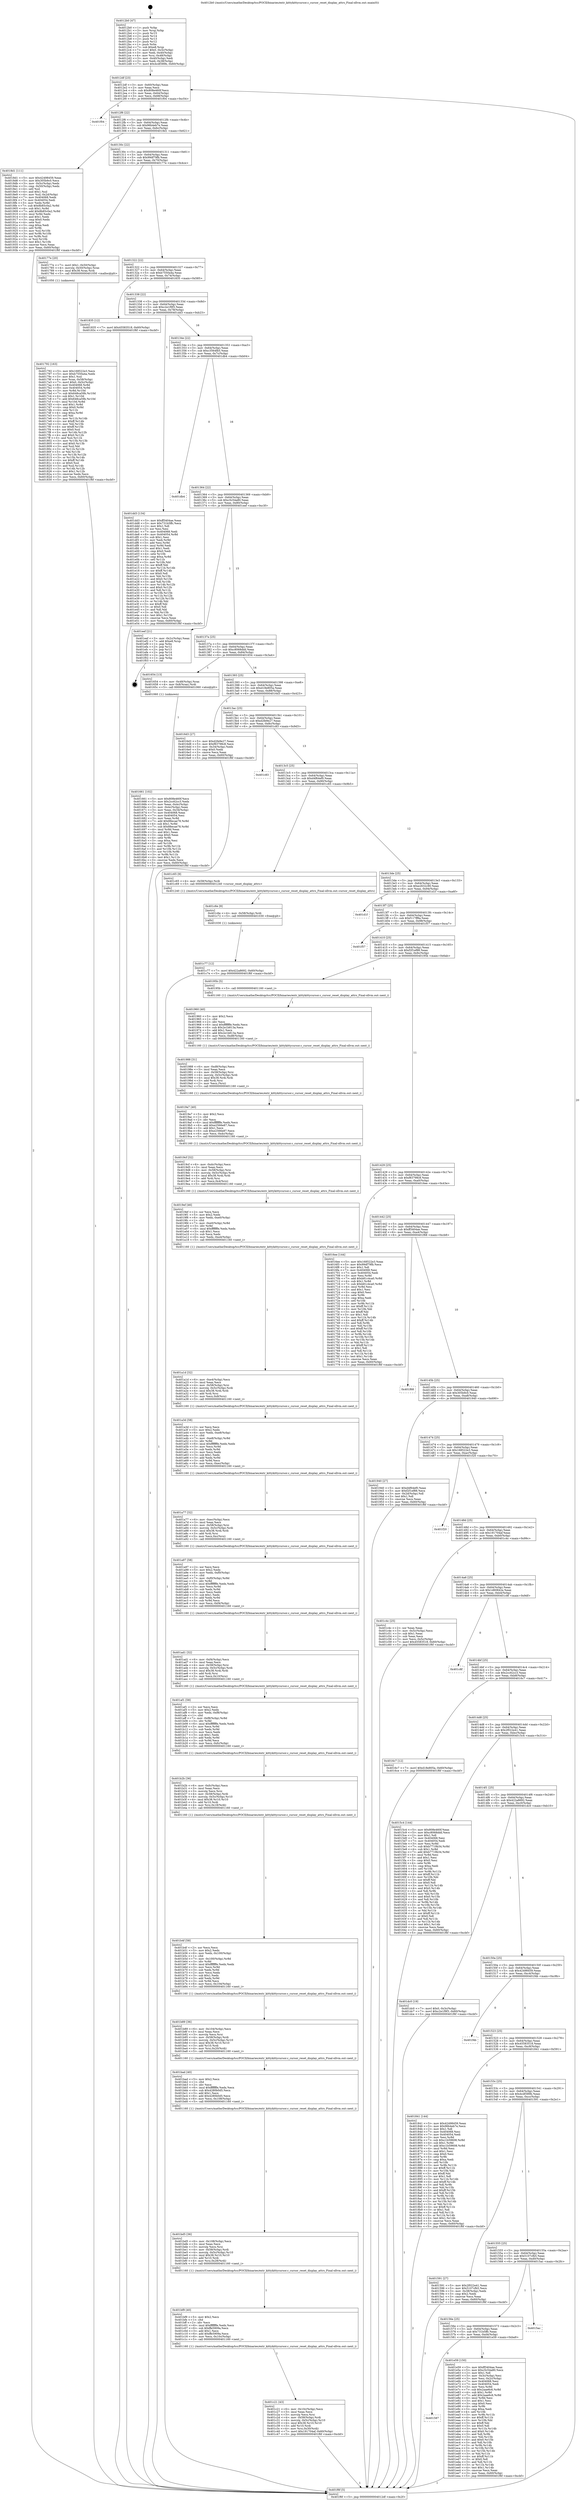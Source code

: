 digraph "0x4012b0" {
  label = "0x4012b0 (/mnt/c/Users/mathe/Desktop/tcc/POCII/binaries/extr_kittykittycursor.c_cursor_reset_display_attrs_Final-ollvm.out::main(0))"
  labelloc = "t"
  node[shape=record]

  Entry [label="",width=0.3,height=0.3,shape=circle,fillcolor=black,style=filled]
  "0x4012df" [label="{
     0x4012df [23]\l
     | [instrs]\l
     &nbsp;&nbsp;0x4012df \<+3\>: mov -0x60(%rbp),%eax\l
     &nbsp;&nbsp;0x4012e2 \<+2\>: mov %eax,%ecx\l
     &nbsp;&nbsp;0x4012e4 \<+6\>: sub $0x808e460f,%ecx\l
     &nbsp;&nbsp;0x4012ea \<+3\>: mov %eax,-0x64(%rbp)\l
     &nbsp;&nbsp;0x4012ed \<+3\>: mov %ecx,-0x68(%rbp)\l
     &nbsp;&nbsp;0x4012f0 \<+6\>: je 0000000000401f04 \<main+0xc54\>\l
  }"]
  "0x401f04" [label="{
     0x401f04\l
  }", style=dashed]
  "0x4012f6" [label="{
     0x4012f6 [22]\l
     | [instrs]\l
     &nbsp;&nbsp;0x4012f6 \<+5\>: jmp 00000000004012fb \<main+0x4b\>\l
     &nbsp;&nbsp;0x4012fb \<+3\>: mov -0x64(%rbp),%eax\l
     &nbsp;&nbsp;0x4012fe \<+5\>: sub $0x96b4eb7e,%eax\l
     &nbsp;&nbsp;0x401303 \<+3\>: mov %eax,-0x6c(%rbp)\l
     &nbsp;&nbsp;0x401306 \<+6\>: je 00000000004018d1 \<main+0x621\>\l
  }"]
  Exit [label="",width=0.3,height=0.3,shape=circle,fillcolor=black,style=filled,peripheries=2]
  "0x4018d1" [label="{
     0x4018d1 [111]\l
     | [instrs]\l
     &nbsp;&nbsp;0x4018d1 \<+5\>: mov $0x42498459,%eax\l
     &nbsp;&nbsp;0x4018d6 \<+5\>: mov $0x305b9c0,%ecx\l
     &nbsp;&nbsp;0x4018db \<+3\>: mov -0x5c(%rbp),%edx\l
     &nbsp;&nbsp;0x4018de \<+3\>: cmp -0x50(%rbp),%edx\l
     &nbsp;&nbsp;0x4018e1 \<+4\>: setl %sil\l
     &nbsp;&nbsp;0x4018e5 \<+4\>: and $0x1,%sil\l
     &nbsp;&nbsp;0x4018e9 \<+4\>: mov %sil,-0x2d(%rbp)\l
     &nbsp;&nbsp;0x4018ed \<+7\>: mov 0x404068,%edx\l
     &nbsp;&nbsp;0x4018f4 \<+7\>: mov 0x404054,%edi\l
     &nbsp;&nbsp;0x4018fb \<+3\>: mov %edx,%r8d\l
     &nbsp;&nbsp;0x4018fe \<+7\>: sub $0x8b85c0a2,%r8d\l
     &nbsp;&nbsp;0x401905 \<+4\>: sub $0x1,%r8d\l
     &nbsp;&nbsp;0x401909 \<+7\>: add $0x8b85c0a2,%r8d\l
     &nbsp;&nbsp;0x401910 \<+4\>: imul %r8d,%edx\l
     &nbsp;&nbsp;0x401914 \<+3\>: and $0x1,%edx\l
     &nbsp;&nbsp;0x401917 \<+3\>: cmp $0x0,%edx\l
     &nbsp;&nbsp;0x40191a \<+4\>: sete %sil\l
     &nbsp;&nbsp;0x40191e \<+3\>: cmp $0xa,%edi\l
     &nbsp;&nbsp;0x401921 \<+4\>: setl %r9b\l
     &nbsp;&nbsp;0x401925 \<+3\>: mov %sil,%r10b\l
     &nbsp;&nbsp;0x401928 \<+3\>: and %r9b,%r10b\l
     &nbsp;&nbsp;0x40192b \<+3\>: xor %r9b,%sil\l
     &nbsp;&nbsp;0x40192e \<+3\>: or %sil,%r10b\l
     &nbsp;&nbsp;0x401931 \<+4\>: test $0x1,%r10b\l
     &nbsp;&nbsp;0x401935 \<+3\>: cmovne %ecx,%eax\l
     &nbsp;&nbsp;0x401938 \<+3\>: mov %eax,-0x60(%rbp)\l
     &nbsp;&nbsp;0x40193b \<+5\>: jmp 0000000000401f6f \<main+0xcbf\>\l
  }"]
  "0x40130c" [label="{
     0x40130c [22]\l
     | [instrs]\l
     &nbsp;&nbsp;0x40130c \<+5\>: jmp 0000000000401311 \<main+0x61\>\l
     &nbsp;&nbsp;0x401311 \<+3\>: mov -0x64(%rbp),%eax\l
     &nbsp;&nbsp;0x401314 \<+5\>: sub $0x99df79fb,%eax\l
     &nbsp;&nbsp;0x401319 \<+3\>: mov %eax,-0x70(%rbp)\l
     &nbsp;&nbsp;0x40131c \<+6\>: je 000000000040177e \<main+0x4ce\>\l
  }"]
  "0x401587" [label="{
     0x401587\l
  }", style=dashed]
  "0x40177e" [label="{
     0x40177e [20]\l
     | [instrs]\l
     &nbsp;&nbsp;0x40177e \<+7\>: movl $0x1,-0x50(%rbp)\l
     &nbsp;&nbsp;0x401785 \<+4\>: movslq -0x50(%rbp),%rax\l
     &nbsp;&nbsp;0x401789 \<+4\>: imul $0x38,%rax,%rdi\l
     &nbsp;&nbsp;0x40178d \<+5\>: call 0000000000401050 \<malloc@plt\>\l
     | [calls]\l
     &nbsp;&nbsp;0x401050 \{1\} (unknown)\l
  }"]
  "0x401322" [label="{
     0x401322 [22]\l
     | [instrs]\l
     &nbsp;&nbsp;0x401322 \<+5\>: jmp 0000000000401327 \<main+0x77\>\l
     &nbsp;&nbsp;0x401327 \<+3\>: mov -0x64(%rbp),%eax\l
     &nbsp;&nbsp;0x40132a \<+5\>: sub $0xb7550a4a,%eax\l
     &nbsp;&nbsp;0x40132f \<+3\>: mov %eax,-0x74(%rbp)\l
     &nbsp;&nbsp;0x401332 \<+6\>: je 0000000000401835 \<main+0x585\>\l
  }"]
  "0x401e59" [label="{
     0x401e59 [150]\l
     | [instrs]\l
     &nbsp;&nbsp;0x401e59 \<+5\>: mov $0xff3404ae,%eax\l
     &nbsp;&nbsp;0x401e5e \<+5\>: mov $0xc5c54a80,%ecx\l
     &nbsp;&nbsp;0x401e63 \<+2\>: mov $0x1,%dl\l
     &nbsp;&nbsp;0x401e65 \<+3\>: mov -0x3c(%rbp),%esi\l
     &nbsp;&nbsp;0x401e68 \<+3\>: mov %esi,-0x2c(%rbp)\l
     &nbsp;&nbsp;0x401e6b \<+7\>: mov 0x404068,%esi\l
     &nbsp;&nbsp;0x401e72 \<+7\>: mov 0x404054,%edi\l
     &nbsp;&nbsp;0x401e79 \<+3\>: mov %esi,%r8d\l
     &nbsp;&nbsp;0x401e7c \<+7\>: sub $0x2aae6c6,%r8d\l
     &nbsp;&nbsp;0x401e83 \<+4\>: sub $0x1,%r8d\l
     &nbsp;&nbsp;0x401e87 \<+7\>: add $0x2aae6c6,%r8d\l
     &nbsp;&nbsp;0x401e8e \<+4\>: imul %r8d,%esi\l
     &nbsp;&nbsp;0x401e92 \<+3\>: and $0x1,%esi\l
     &nbsp;&nbsp;0x401e95 \<+3\>: cmp $0x0,%esi\l
     &nbsp;&nbsp;0x401e98 \<+4\>: sete %r9b\l
     &nbsp;&nbsp;0x401e9c \<+3\>: cmp $0xa,%edi\l
     &nbsp;&nbsp;0x401e9f \<+4\>: setl %r10b\l
     &nbsp;&nbsp;0x401ea3 \<+3\>: mov %r9b,%r11b\l
     &nbsp;&nbsp;0x401ea6 \<+4\>: xor $0xff,%r11b\l
     &nbsp;&nbsp;0x401eaa \<+3\>: mov %r10b,%bl\l
     &nbsp;&nbsp;0x401ead \<+3\>: xor $0xff,%bl\l
     &nbsp;&nbsp;0x401eb0 \<+3\>: xor $0x0,%dl\l
     &nbsp;&nbsp;0x401eb3 \<+3\>: mov %r11b,%r14b\l
     &nbsp;&nbsp;0x401eb6 \<+4\>: and $0x0,%r14b\l
     &nbsp;&nbsp;0x401eba \<+3\>: and %dl,%r9b\l
     &nbsp;&nbsp;0x401ebd \<+3\>: mov %bl,%r15b\l
     &nbsp;&nbsp;0x401ec0 \<+4\>: and $0x0,%r15b\l
     &nbsp;&nbsp;0x401ec4 \<+3\>: and %dl,%r10b\l
     &nbsp;&nbsp;0x401ec7 \<+3\>: or %r9b,%r14b\l
     &nbsp;&nbsp;0x401eca \<+3\>: or %r10b,%r15b\l
     &nbsp;&nbsp;0x401ecd \<+3\>: xor %r15b,%r14b\l
     &nbsp;&nbsp;0x401ed0 \<+3\>: or %bl,%r11b\l
     &nbsp;&nbsp;0x401ed3 \<+4\>: xor $0xff,%r11b\l
     &nbsp;&nbsp;0x401ed7 \<+3\>: or $0x0,%dl\l
     &nbsp;&nbsp;0x401eda \<+3\>: and %dl,%r11b\l
     &nbsp;&nbsp;0x401edd \<+3\>: or %r11b,%r14b\l
     &nbsp;&nbsp;0x401ee0 \<+4\>: test $0x1,%r14b\l
     &nbsp;&nbsp;0x401ee4 \<+3\>: cmovne %ecx,%eax\l
     &nbsp;&nbsp;0x401ee7 \<+3\>: mov %eax,-0x60(%rbp)\l
     &nbsp;&nbsp;0x401eea \<+5\>: jmp 0000000000401f6f \<main+0xcbf\>\l
  }"]
  "0x401835" [label="{
     0x401835 [12]\l
     | [instrs]\l
     &nbsp;&nbsp;0x401835 \<+7\>: movl $0x45583518,-0x60(%rbp)\l
     &nbsp;&nbsp;0x40183c \<+5\>: jmp 0000000000401f6f \<main+0xcbf\>\l
  }"]
  "0x401338" [label="{
     0x401338 [22]\l
     | [instrs]\l
     &nbsp;&nbsp;0x401338 \<+5\>: jmp 000000000040133d \<main+0x8d\>\l
     &nbsp;&nbsp;0x40133d \<+3\>: mov -0x64(%rbp),%eax\l
     &nbsp;&nbsp;0x401340 \<+5\>: sub $0xc2e1f9f3,%eax\l
     &nbsp;&nbsp;0x401345 \<+3\>: mov %eax,-0x78(%rbp)\l
     &nbsp;&nbsp;0x401348 \<+6\>: je 0000000000401dd3 \<main+0xb23\>\l
  }"]
  "0x40156e" [label="{
     0x40156e [25]\l
     | [instrs]\l
     &nbsp;&nbsp;0x40156e \<+5\>: jmp 0000000000401573 \<main+0x2c3\>\l
     &nbsp;&nbsp;0x401573 \<+3\>: mov -0x64(%rbp),%eax\l
     &nbsp;&nbsp;0x401576 \<+5\>: sub $0x731b5ffc,%eax\l
     &nbsp;&nbsp;0x40157b \<+6\>: mov %eax,-0xd4(%rbp)\l
     &nbsp;&nbsp;0x401581 \<+6\>: je 0000000000401e59 \<main+0xba9\>\l
  }"]
  "0x401dd3" [label="{
     0x401dd3 [134]\l
     | [instrs]\l
     &nbsp;&nbsp;0x401dd3 \<+5\>: mov $0xff3404ae,%eax\l
     &nbsp;&nbsp;0x401dd8 \<+5\>: mov $0x731b5ffc,%ecx\l
     &nbsp;&nbsp;0x401ddd \<+2\>: mov $0x1,%dl\l
     &nbsp;&nbsp;0x401ddf \<+2\>: xor %esi,%esi\l
     &nbsp;&nbsp;0x401de1 \<+7\>: mov 0x404068,%edi\l
     &nbsp;&nbsp;0x401de8 \<+8\>: mov 0x404054,%r8d\l
     &nbsp;&nbsp;0x401df0 \<+3\>: sub $0x1,%esi\l
     &nbsp;&nbsp;0x401df3 \<+3\>: mov %edi,%r9d\l
     &nbsp;&nbsp;0x401df6 \<+3\>: add %esi,%r9d\l
     &nbsp;&nbsp;0x401df9 \<+4\>: imul %r9d,%edi\l
     &nbsp;&nbsp;0x401dfd \<+3\>: and $0x1,%edi\l
     &nbsp;&nbsp;0x401e00 \<+3\>: cmp $0x0,%edi\l
     &nbsp;&nbsp;0x401e03 \<+4\>: sete %r10b\l
     &nbsp;&nbsp;0x401e07 \<+4\>: cmp $0xa,%r8d\l
     &nbsp;&nbsp;0x401e0b \<+4\>: setl %r11b\l
     &nbsp;&nbsp;0x401e0f \<+3\>: mov %r10b,%bl\l
     &nbsp;&nbsp;0x401e12 \<+3\>: xor $0xff,%bl\l
     &nbsp;&nbsp;0x401e15 \<+3\>: mov %r11b,%r14b\l
     &nbsp;&nbsp;0x401e18 \<+4\>: xor $0xff,%r14b\l
     &nbsp;&nbsp;0x401e1c \<+3\>: xor $0x0,%dl\l
     &nbsp;&nbsp;0x401e1f \<+3\>: mov %bl,%r15b\l
     &nbsp;&nbsp;0x401e22 \<+4\>: and $0x0,%r15b\l
     &nbsp;&nbsp;0x401e26 \<+3\>: and %dl,%r10b\l
     &nbsp;&nbsp;0x401e29 \<+3\>: mov %r14b,%r12b\l
     &nbsp;&nbsp;0x401e2c \<+4\>: and $0x0,%r12b\l
     &nbsp;&nbsp;0x401e30 \<+3\>: and %dl,%r11b\l
     &nbsp;&nbsp;0x401e33 \<+3\>: or %r10b,%r15b\l
     &nbsp;&nbsp;0x401e36 \<+3\>: or %r11b,%r12b\l
     &nbsp;&nbsp;0x401e39 \<+3\>: xor %r12b,%r15b\l
     &nbsp;&nbsp;0x401e3c \<+3\>: or %r14b,%bl\l
     &nbsp;&nbsp;0x401e3f \<+3\>: xor $0xff,%bl\l
     &nbsp;&nbsp;0x401e42 \<+3\>: or $0x0,%dl\l
     &nbsp;&nbsp;0x401e45 \<+2\>: and %dl,%bl\l
     &nbsp;&nbsp;0x401e47 \<+3\>: or %bl,%r15b\l
     &nbsp;&nbsp;0x401e4a \<+4\>: test $0x1,%r15b\l
     &nbsp;&nbsp;0x401e4e \<+3\>: cmovne %ecx,%eax\l
     &nbsp;&nbsp;0x401e51 \<+3\>: mov %eax,-0x60(%rbp)\l
     &nbsp;&nbsp;0x401e54 \<+5\>: jmp 0000000000401f6f \<main+0xcbf\>\l
  }"]
  "0x40134e" [label="{
     0x40134e [22]\l
     | [instrs]\l
     &nbsp;&nbsp;0x40134e \<+5\>: jmp 0000000000401353 \<main+0xa3\>\l
     &nbsp;&nbsp;0x401353 \<+3\>: mov -0x64(%rbp),%eax\l
     &nbsp;&nbsp;0x401356 \<+5\>: sub $0xc3564fb5,%eax\l
     &nbsp;&nbsp;0x40135b \<+3\>: mov %eax,-0x7c(%rbp)\l
     &nbsp;&nbsp;0x40135e \<+6\>: je 0000000000401db4 \<main+0xb04\>\l
  }"]
  "0x4015ac" [label="{
     0x4015ac\l
  }", style=dashed]
  "0x401db4" [label="{
     0x401db4\l
  }", style=dashed]
  "0x401364" [label="{
     0x401364 [22]\l
     | [instrs]\l
     &nbsp;&nbsp;0x401364 \<+5\>: jmp 0000000000401369 \<main+0xb9\>\l
     &nbsp;&nbsp;0x401369 \<+3\>: mov -0x64(%rbp),%eax\l
     &nbsp;&nbsp;0x40136c \<+5\>: sub $0xc5c54a80,%eax\l
     &nbsp;&nbsp;0x401371 \<+3\>: mov %eax,-0x80(%rbp)\l
     &nbsp;&nbsp;0x401374 \<+6\>: je 0000000000401eef \<main+0xc3f\>\l
  }"]
  "0x401c77" [label="{
     0x401c77 [12]\l
     | [instrs]\l
     &nbsp;&nbsp;0x401c77 \<+7\>: movl $0x422a8692,-0x60(%rbp)\l
     &nbsp;&nbsp;0x401c7e \<+5\>: jmp 0000000000401f6f \<main+0xcbf\>\l
  }"]
  "0x401eef" [label="{
     0x401eef [21]\l
     | [instrs]\l
     &nbsp;&nbsp;0x401eef \<+3\>: mov -0x2c(%rbp),%eax\l
     &nbsp;&nbsp;0x401ef2 \<+7\>: add $0xe8,%rsp\l
     &nbsp;&nbsp;0x401ef9 \<+1\>: pop %rbx\l
     &nbsp;&nbsp;0x401efa \<+2\>: pop %r12\l
     &nbsp;&nbsp;0x401efc \<+2\>: pop %r13\l
     &nbsp;&nbsp;0x401efe \<+2\>: pop %r14\l
     &nbsp;&nbsp;0x401f00 \<+2\>: pop %r15\l
     &nbsp;&nbsp;0x401f02 \<+1\>: pop %rbp\l
     &nbsp;&nbsp;0x401f03 \<+1\>: ret\l
  }"]
  "0x40137a" [label="{
     0x40137a [25]\l
     | [instrs]\l
     &nbsp;&nbsp;0x40137a \<+5\>: jmp 000000000040137f \<main+0xcf\>\l
     &nbsp;&nbsp;0x40137f \<+3\>: mov -0x64(%rbp),%eax\l
     &nbsp;&nbsp;0x401382 \<+5\>: sub $0xc8068ddd,%eax\l
     &nbsp;&nbsp;0x401387 \<+6\>: mov %eax,-0x84(%rbp)\l
     &nbsp;&nbsp;0x40138d \<+6\>: je 0000000000401654 \<main+0x3a4\>\l
  }"]
  "0x401c6e" [label="{
     0x401c6e [9]\l
     | [instrs]\l
     &nbsp;&nbsp;0x401c6e \<+4\>: mov -0x58(%rbp),%rdi\l
     &nbsp;&nbsp;0x401c72 \<+5\>: call 0000000000401030 \<free@plt\>\l
     | [calls]\l
     &nbsp;&nbsp;0x401030 \{1\} (unknown)\l
  }"]
  "0x401654" [label="{
     0x401654 [13]\l
     | [instrs]\l
     &nbsp;&nbsp;0x401654 \<+4\>: mov -0x48(%rbp),%rax\l
     &nbsp;&nbsp;0x401658 \<+4\>: mov 0x8(%rax),%rdi\l
     &nbsp;&nbsp;0x40165c \<+5\>: call 0000000000401060 \<atoi@plt\>\l
     | [calls]\l
     &nbsp;&nbsp;0x401060 \{1\} (unknown)\l
  }"]
  "0x401393" [label="{
     0x401393 [25]\l
     | [instrs]\l
     &nbsp;&nbsp;0x401393 \<+5\>: jmp 0000000000401398 \<main+0xe8\>\l
     &nbsp;&nbsp;0x401398 \<+3\>: mov -0x64(%rbp),%eax\l
     &nbsp;&nbsp;0x40139b \<+5\>: sub $0xd18e805a,%eax\l
     &nbsp;&nbsp;0x4013a0 \<+6\>: mov %eax,-0x88(%rbp)\l
     &nbsp;&nbsp;0x4013a6 \<+6\>: je 00000000004016d3 \<main+0x423\>\l
  }"]
  "0x401c21" [label="{
     0x401c21 [43]\l
     | [instrs]\l
     &nbsp;&nbsp;0x401c21 \<+6\>: mov -0x10c(%rbp),%ecx\l
     &nbsp;&nbsp;0x401c27 \<+3\>: imul %eax,%ecx\l
     &nbsp;&nbsp;0x401c2a \<+3\>: movslq %ecx,%rsi\l
     &nbsp;&nbsp;0x401c2d \<+4\>: mov -0x58(%rbp),%rdi\l
     &nbsp;&nbsp;0x401c31 \<+4\>: movslq -0x5c(%rbp),%r10\l
     &nbsp;&nbsp;0x401c35 \<+4\>: imul $0x38,%r10,%r10\l
     &nbsp;&nbsp;0x401c39 \<+3\>: add %r10,%rdi\l
     &nbsp;&nbsp;0x401c3c \<+4\>: mov %rsi,0x30(%rdi)\l
     &nbsp;&nbsp;0x401c40 \<+7\>: movl $0x191704af,-0x60(%rbp)\l
     &nbsp;&nbsp;0x401c47 \<+5\>: jmp 0000000000401f6f \<main+0xcbf\>\l
  }"]
  "0x4016d3" [label="{
     0x4016d3 [27]\l
     | [instrs]\l
     &nbsp;&nbsp;0x4016d3 \<+5\>: mov $0xd2fe9e27,%eax\l
     &nbsp;&nbsp;0x4016d8 \<+5\>: mov $0xf83798c8,%ecx\l
     &nbsp;&nbsp;0x4016dd \<+3\>: mov -0x34(%rbp),%edx\l
     &nbsp;&nbsp;0x4016e0 \<+3\>: cmp $0x0,%edx\l
     &nbsp;&nbsp;0x4016e3 \<+3\>: cmove %ecx,%eax\l
     &nbsp;&nbsp;0x4016e6 \<+3\>: mov %eax,-0x60(%rbp)\l
     &nbsp;&nbsp;0x4016e9 \<+5\>: jmp 0000000000401f6f \<main+0xcbf\>\l
  }"]
  "0x4013ac" [label="{
     0x4013ac [25]\l
     | [instrs]\l
     &nbsp;&nbsp;0x4013ac \<+5\>: jmp 00000000004013b1 \<main+0x101\>\l
     &nbsp;&nbsp;0x4013b1 \<+3\>: mov -0x64(%rbp),%eax\l
     &nbsp;&nbsp;0x4013b4 \<+5\>: sub $0xd2fe9e27,%eax\l
     &nbsp;&nbsp;0x4013b9 \<+6\>: mov %eax,-0x8c(%rbp)\l
     &nbsp;&nbsp;0x4013bf \<+6\>: je 0000000000401c83 \<main+0x9d3\>\l
  }"]
  "0x401bf9" [label="{
     0x401bf9 [40]\l
     | [instrs]\l
     &nbsp;&nbsp;0x401bf9 \<+5\>: mov $0x2,%ecx\l
     &nbsp;&nbsp;0x401bfe \<+1\>: cltd\l
     &nbsp;&nbsp;0x401bff \<+2\>: idiv %ecx\l
     &nbsp;&nbsp;0x401c01 \<+6\>: imul $0xfffffffe,%edx,%ecx\l
     &nbsp;&nbsp;0x401c07 \<+6\>: sub $0xffe5909a,%ecx\l
     &nbsp;&nbsp;0x401c0d \<+3\>: add $0x1,%ecx\l
     &nbsp;&nbsp;0x401c10 \<+6\>: add $0xffe5909a,%ecx\l
     &nbsp;&nbsp;0x401c16 \<+6\>: mov %ecx,-0x10c(%rbp)\l
     &nbsp;&nbsp;0x401c1c \<+5\>: call 0000000000401160 \<next_i\>\l
     | [calls]\l
     &nbsp;&nbsp;0x401160 \{1\} (/mnt/c/Users/mathe/Desktop/tcc/POCII/binaries/extr_kittykittycursor.c_cursor_reset_display_attrs_Final-ollvm.out::next_i)\l
  }"]
  "0x401c83" [label="{
     0x401c83\l
  }", style=dashed]
  "0x4013c5" [label="{
     0x4013c5 [25]\l
     | [instrs]\l
     &nbsp;&nbsp;0x4013c5 \<+5\>: jmp 00000000004013ca \<main+0x11a\>\l
     &nbsp;&nbsp;0x4013ca \<+3\>: mov -0x64(%rbp),%eax\l
     &nbsp;&nbsp;0x4013cd \<+5\>: sub $0xd4f64ef0,%eax\l
     &nbsp;&nbsp;0x4013d2 \<+6\>: mov %eax,-0x90(%rbp)\l
     &nbsp;&nbsp;0x4013d8 \<+6\>: je 0000000000401c65 \<main+0x9b5\>\l
  }"]
  "0x401bd5" [label="{
     0x401bd5 [36]\l
     | [instrs]\l
     &nbsp;&nbsp;0x401bd5 \<+6\>: mov -0x108(%rbp),%ecx\l
     &nbsp;&nbsp;0x401bdb \<+3\>: imul %eax,%ecx\l
     &nbsp;&nbsp;0x401bde \<+3\>: movslq %ecx,%rsi\l
     &nbsp;&nbsp;0x401be1 \<+4\>: mov -0x58(%rbp),%rdi\l
     &nbsp;&nbsp;0x401be5 \<+4\>: movslq -0x5c(%rbp),%r10\l
     &nbsp;&nbsp;0x401be9 \<+4\>: imul $0x38,%r10,%r10\l
     &nbsp;&nbsp;0x401bed \<+3\>: add %r10,%rdi\l
     &nbsp;&nbsp;0x401bf0 \<+4\>: mov %rsi,0x28(%rdi)\l
     &nbsp;&nbsp;0x401bf4 \<+5\>: call 0000000000401160 \<next_i\>\l
     | [calls]\l
     &nbsp;&nbsp;0x401160 \{1\} (/mnt/c/Users/mathe/Desktop/tcc/POCII/binaries/extr_kittykittycursor.c_cursor_reset_display_attrs_Final-ollvm.out::next_i)\l
  }"]
  "0x401c65" [label="{
     0x401c65 [9]\l
     | [instrs]\l
     &nbsp;&nbsp;0x401c65 \<+4\>: mov -0x58(%rbp),%rdi\l
     &nbsp;&nbsp;0x401c69 \<+5\>: call 0000000000401240 \<cursor_reset_display_attrs\>\l
     | [calls]\l
     &nbsp;&nbsp;0x401240 \{1\} (/mnt/c/Users/mathe/Desktop/tcc/POCII/binaries/extr_kittykittycursor.c_cursor_reset_display_attrs_Final-ollvm.out::cursor_reset_display_attrs)\l
  }"]
  "0x4013de" [label="{
     0x4013de [25]\l
     | [instrs]\l
     &nbsp;&nbsp;0x4013de \<+5\>: jmp 00000000004013e3 \<main+0x133\>\l
     &nbsp;&nbsp;0x4013e3 \<+3\>: mov -0x64(%rbp),%eax\l
     &nbsp;&nbsp;0x4013e6 \<+5\>: sub $0xe2632c90,%eax\l
     &nbsp;&nbsp;0x4013eb \<+6\>: mov %eax,-0x94(%rbp)\l
     &nbsp;&nbsp;0x4013f1 \<+6\>: je 0000000000401d1f \<main+0xa6f\>\l
  }"]
  "0x401bad" [label="{
     0x401bad [40]\l
     | [instrs]\l
     &nbsp;&nbsp;0x401bad \<+5\>: mov $0x2,%ecx\l
     &nbsp;&nbsp;0x401bb2 \<+1\>: cltd\l
     &nbsp;&nbsp;0x401bb3 \<+2\>: idiv %ecx\l
     &nbsp;&nbsp;0x401bb5 \<+6\>: imul $0xfffffffe,%edx,%ecx\l
     &nbsp;&nbsp;0x401bbb \<+6\>: sub $0x4280b0d5,%ecx\l
     &nbsp;&nbsp;0x401bc1 \<+3\>: add $0x1,%ecx\l
     &nbsp;&nbsp;0x401bc4 \<+6\>: add $0x4280b0d5,%ecx\l
     &nbsp;&nbsp;0x401bca \<+6\>: mov %ecx,-0x108(%rbp)\l
     &nbsp;&nbsp;0x401bd0 \<+5\>: call 0000000000401160 \<next_i\>\l
     | [calls]\l
     &nbsp;&nbsp;0x401160 \{1\} (/mnt/c/Users/mathe/Desktop/tcc/POCII/binaries/extr_kittykittycursor.c_cursor_reset_display_attrs_Final-ollvm.out::next_i)\l
  }"]
  "0x401d1f" [label="{
     0x401d1f\l
  }", style=dashed]
  "0x4013f7" [label="{
     0x4013f7 [25]\l
     | [instrs]\l
     &nbsp;&nbsp;0x4013f7 \<+5\>: jmp 00000000004013fc \<main+0x14c\>\l
     &nbsp;&nbsp;0x4013fc \<+3\>: mov -0x64(%rbp),%eax\l
     &nbsp;&nbsp;0x4013ff \<+5\>: sub $0xf117ff8a,%eax\l
     &nbsp;&nbsp;0x401404 \<+6\>: mov %eax,-0x98(%rbp)\l
     &nbsp;&nbsp;0x40140a \<+6\>: je 0000000000401f57 \<main+0xca7\>\l
  }"]
  "0x401b89" [label="{
     0x401b89 [36]\l
     | [instrs]\l
     &nbsp;&nbsp;0x401b89 \<+6\>: mov -0x104(%rbp),%ecx\l
     &nbsp;&nbsp;0x401b8f \<+3\>: imul %eax,%ecx\l
     &nbsp;&nbsp;0x401b92 \<+3\>: movslq %ecx,%rsi\l
     &nbsp;&nbsp;0x401b95 \<+4\>: mov -0x58(%rbp),%rdi\l
     &nbsp;&nbsp;0x401b99 \<+4\>: movslq -0x5c(%rbp),%r10\l
     &nbsp;&nbsp;0x401b9d \<+4\>: imul $0x38,%r10,%r10\l
     &nbsp;&nbsp;0x401ba1 \<+3\>: add %r10,%rdi\l
     &nbsp;&nbsp;0x401ba4 \<+4\>: mov %rsi,0x20(%rdi)\l
     &nbsp;&nbsp;0x401ba8 \<+5\>: call 0000000000401160 \<next_i\>\l
     | [calls]\l
     &nbsp;&nbsp;0x401160 \{1\} (/mnt/c/Users/mathe/Desktop/tcc/POCII/binaries/extr_kittykittycursor.c_cursor_reset_display_attrs_Final-ollvm.out::next_i)\l
  }"]
  "0x401f57" [label="{
     0x401f57\l
  }", style=dashed]
  "0x401410" [label="{
     0x401410 [25]\l
     | [instrs]\l
     &nbsp;&nbsp;0x401410 \<+5\>: jmp 0000000000401415 \<main+0x165\>\l
     &nbsp;&nbsp;0x401415 \<+3\>: mov -0x64(%rbp),%eax\l
     &nbsp;&nbsp;0x401418 \<+5\>: sub $0xf2f1ef88,%eax\l
     &nbsp;&nbsp;0x40141d \<+6\>: mov %eax,-0x9c(%rbp)\l
     &nbsp;&nbsp;0x401423 \<+6\>: je 000000000040195b \<main+0x6ab\>\l
  }"]
  "0x401b4f" [label="{
     0x401b4f [58]\l
     | [instrs]\l
     &nbsp;&nbsp;0x401b4f \<+2\>: xor %ecx,%ecx\l
     &nbsp;&nbsp;0x401b51 \<+5\>: mov $0x2,%edx\l
     &nbsp;&nbsp;0x401b56 \<+6\>: mov %edx,-0x100(%rbp)\l
     &nbsp;&nbsp;0x401b5c \<+1\>: cltd\l
     &nbsp;&nbsp;0x401b5d \<+7\>: mov -0x100(%rbp),%r8d\l
     &nbsp;&nbsp;0x401b64 \<+3\>: idiv %r8d\l
     &nbsp;&nbsp;0x401b67 \<+6\>: imul $0xfffffffe,%edx,%edx\l
     &nbsp;&nbsp;0x401b6d \<+3\>: mov %ecx,%r9d\l
     &nbsp;&nbsp;0x401b70 \<+3\>: sub %edx,%r9d\l
     &nbsp;&nbsp;0x401b73 \<+2\>: mov %ecx,%edx\l
     &nbsp;&nbsp;0x401b75 \<+3\>: sub $0x1,%edx\l
     &nbsp;&nbsp;0x401b78 \<+3\>: add %edx,%r9d\l
     &nbsp;&nbsp;0x401b7b \<+3\>: sub %r9d,%ecx\l
     &nbsp;&nbsp;0x401b7e \<+6\>: mov %ecx,-0x104(%rbp)\l
     &nbsp;&nbsp;0x401b84 \<+5\>: call 0000000000401160 \<next_i\>\l
     | [calls]\l
     &nbsp;&nbsp;0x401160 \{1\} (/mnt/c/Users/mathe/Desktop/tcc/POCII/binaries/extr_kittykittycursor.c_cursor_reset_display_attrs_Final-ollvm.out::next_i)\l
  }"]
  "0x40195b" [label="{
     0x40195b [5]\l
     | [instrs]\l
     &nbsp;&nbsp;0x40195b \<+5\>: call 0000000000401160 \<next_i\>\l
     | [calls]\l
     &nbsp;&nbsp;0x401160 \{1\} (/mnt/c/Users/mathe/Desktop/tcc/POCII/binaries/extr_kittykittycursor.c_cursor_reset_display_attrs_Final-ollvm.out::next_i)\l
  }"]
  "0x401429" [label="{
     0x401429 [25]\l
     | [instrs]\l
     &nbsp;&nbsp;0x401429 \<+5\>: jmp 000000000040142e \<main+0x17e\>\l
     &nbsp;&nbsp;0x40142e \<+3\>: mov -0x64(%rbp),%eax\l
     &nbsp;&nbsp;0x401431 \<+5\>: sub $0xf83798c8,%eax\l
     &nbsp;&nbsp;0x401436 \<+6\>: mov %eax,-0xa0(%rbp)\l
     &nbsp;&nbsp;0x40143c \<+6\>: je 00000000004016ee \<main+0x43e\>\l
  }"]
  "0x401b2b" [label="{
     0x401b2b [36]\l
     | [instrs]\l
     &nbsp;&nbsp;0x401b2b \<+6\>: mov -0xfc(%rbp),%ecx\l
     &nbsp;&nbsp;0x401b31 \<+3\>: imul %eax,%ecx\l
     &nbsp;&nbsp;0x401b34 \<+3\>: movslq %ecx,%rsi\l
     &nbsp;&nbsp;0x401b37 \<+4\>: mov -0x58(%rbp),%rdi\l
     &nbsp;&nbsp;0x401b3b \<+4\>: movslq -0x5c(%rbp),%r10\l
     &nbsp;&nbsp;0x401b3f \<+4\>: imul $0x38,%r10,%r10\l
     &nbsp;&nbsp;0x401b43 \<+3\>: add %r10,%rdi\l
     &nbsp;&nbsp;0x401b46 \<+4\>: mov %rsi,0x18(%rdi)\l
     &nbsp;&nbsp;0x401b4a \<+5\>: call 0000000000401160 \<next_i\>\l
     | [calls]\l
     &nbsp;&nbsp;0x401160 \{1\} (/mnt/c/Users/mathe/Desktop/tcc/POCII/binaries/extr_kittykittycursor.c_cursor_reset_display_attrs_Final-ollvm.out::next_i)\l
  }"]
  "0x4016ee" [label="{
     0x4016ee [144]\l
     | [instrs]\l
     &nbsp;&nbsp;0x4016ee \<+5\>: mov $0x168522e3,%eax\l
     &nbsp;&nbsp;0x4016f3 \<+5\>: mov $0x99df79fb,%ecx\l
     &nbsp;&nbsp;0x4016f8 \<+2\>: mov $0x1,%dl\l
     &nbsp;&nbsp;0x4016fa \<+7\>: mov 0x404068,%esi\l
     &nbsp;&nbsp;0x401701 \<+7\>: mov 0x404054,%edi\l
     &nbsp;&nbsp;0x401708 \<+3\>: mov %esi,%r8d\l
     &nbsp;&nbsp;0x40170b \<+7\>: add $0xb81c4ca0,%r8d\l
     &nbsp;&nbsp;0x401712 \<+4\>: sub $0x1,%r8d\l
     &nbsp;&nbsp;0x401716 \<+7\>: sub $0xb81c4ca0,%r8d\l
     &nbsp;&nbsp;0x40171d \<+4\>: imul %r8d,%esi\l
     &nbsp;&nbsp;0x401721 \<+3\>: and $0x1,%esi\l
     &nbsp;&nbsp;0x401724 \<+3\>: cmp $0x0,%esi\l
     &nbsp;&nbsp;0x401727 \<+4\>: sete %r9b\l
     &nbsp;&nbsp;0x40172b \<+3\>: cmp $0xa,%edi\l
     &nbsp;&nbsp;0x40172e \<+4\>: setl %r10b\l
     &nbsp;&nbsp;0x401732 \<+3\>: mov %r9b,%r11b\l
     &nbsp;&nbsp;0x401735 \<+4\>: xor $0xff,%r11b\l
     &nbsp;&nbsp;0x401739 \<+3\>: mov %r10b,%bl\l
     &nbsp;&nbsp;0x40173c \<+3\>: xor $0xff,%bl\l
     &nbsp;&nbsp;0x40173f \<+3\>: xor $0x1,%dl\l
     &nbsp;&nbsp;0x401742 \<+3\>: mov %r11b,%r14b\l
     &nbsp;&nbsp;0x401745 \<+4\>: and $0xff,%r14b\l
     &nbsp;&nbsp;0x401749 \<+3\>: and %dl,%r9b\l
     &nbsp;&nbsp;0x40174c \<+3\>: mov %bl,%r15b\l
     &nbsp;&nbsp;0x40174f \<+4\>: and $0xff,%r15b\l
     &nbsp;&nbsp;0x401753 \<+3\>: and %dl,%r10b\l
     &nbsp;&nbsp;0x401756 \<+3\>: or %r9b,%r14b\l
     &nbsp;&nbsp;0x401759 \<+3\>: or %r10b,%r15b\l
     &nbsp;&nbsp;0x40175c \<+3\>: xor %r15b,%r14b\l
     &nbsp;&nbsp;0x40175f \<+3\>: or %bl,%r11b\l
     &nbsp;&nbsp;0x401762 \<+4\>: xor $0xff,%r11b\l
     &nbsp;&nbsp;0x401766 \<+3\>: or $0x1,%dl\l
     &nbsp;&nbsp;0x401769 \<+3\>: and %dl,%r11b\l
     &nbsp;&nbsp;0x40176c \<+3\>: or %r11b,%r14b\l
     &nbsp;&nbsp;0x40176f \<+4\>: test $0x1,%r14b\l
     &nbsp;&nbsp;0x401773 \<+3\>: cmovne %ecx,%eax\l
     &nbsp;&nbsp;0x401776 \<+3\>: mov %eax,-0x60(%rbp)\l
     &nbsp;&nbsp;0x401779 \<+5\>: jmp 0000000000401f6f \<main+0xcbf\>\l
  }"]
  "0x401442" [label="{
     0x401442 [25]\l
     | [instrs]\l
     &nbsp;&nbsp;0x401442 \<+5\>: jmp 0000000000401447 \<main+0x197\>\l
     &nbsp;&nbsp;0x401447 \<+3\>: mov -0x64(%rbp),%eax\l
     &nbsp;&nbsp;0x40144a \<+5\>: sub $0xff3404ae,%eax\l
     &nbsp;&nbsp;0x40144f \<+6\>: mov %eax,-0xa4(%rbp)\l
     &nbsp;&nbsp;0x401455 \<+6\>: je 0000000000401f68 \<main+0xcb8\>\l
  }"]
  "0x401af1" [label="{
     0x401af1 [58]\l
     | [instrs]\l
     &nbsp;&nbsp;0x401af1 \<+2\>: xor %ecx,%ecx\l
     &nbsp;&nbsp;0x401af3 \<+5\>: mov $0x2,%edx\l
     &nbsp;&nbsp;0x401af8 \<+6\>: mov %edx,-0xf8(%rbp)\l
     &nbsp;&nbsp;0x401afe \<+1\>: cltd\l
     &nbsp;&nbsp;0x401aff \<+7\>: mov -0xf8(%rbp),%r8d\l
     &nbsp;&nbsp;0x401b06 \<+3\>: idiv %r8d\l
     &nbsp;&nbsp;0x401b09 \<+6\>: imul $0xfffffffe,%edx,%edx\l
     &nbsp;&nbsp;0x401b0f \<+3\>: mov %ecx,%r9d\l
     &nbsp;&nbsp;0x401b12 \<+3\>: sub %edx,%r9d\l
     &nbsp;&nbsp;0x401b15 \<+2\>: mov %ecx,%edx\l
     &nbsp;&nbsp;0x401b17 \<+3\>: sub $0x1,%edx\l
     &nbsp;&nbsp;0x401b1a \<+3\>: add %edx,%r9d\l
     &nbsp;&nbsp;0x401b1d \<+3\>: sub %r9d,%ecx\l
     &nbsp;&nbsp;0x401b20 \<+6\>: mov %ecx,-0xfc(%rbp)\l
     &nbsp;&nbsp;0x401b26 \<+5\>: call 0000000000401160 \<next_i\>\l
     | [calls]\l
     &nbsp;&nbsp;0x401160 \{1\} (/mnt/c/Users/mathe/Desktop/tcc/POCII/binaries/extr_kittykittycursor.c_cursor_reset_display_attrs_Final-ollvm.out::next_i)\l
  }"]
  "0x401f68" [label="{
     0x401f68\l
  }", style=dashed]
  "0x40145b" [label="{
     0x40145b [25]\l
     | [instrs]\l
     &nbsp;&nbsp;0x40145b \<+5\>: jmp 0000000000401460 \<main+0x1b0\>\l
     &nbsp;&nbsp;0x401460 \<+3\>: mov -0x64(%rbp),%eax\l
     &nbsp;&nbsp;0x401463 \<+5\>: sub $0x305b9c0,%eax\l
     &nbsp;&nbsp;0x401468 \<+6\>: mov %eax,-0xa8(%rbp)\l
     &nbsp;&nbsp;0x40146e \<+6\>: je 0000000000401940 \<main+0x690\>\l
  }"]
  "0x401ad1" [label="{
     0x401ad1 [32]\l
     | [instrs]\l
     &nbsp;&nbsp;0x401ad1 \<+6\>: mov -0xf4(%rbp),%ecx\l
     &nbsp;&nbsp;0x401ad7 \<+3\>: imul %eax,%ecx\l
     &nbsp;&nbsp;0x401ada \<+4\>: mov -0x58(%rbp),%rsi\l
     &nbsp;&nbsp;0x401ade \<+4\>: movslq -0x5c(%rbp),%rdi\l
     &nbsp;&nbsp;0x401ae2 \<+4\>: imul $0x38,%rdi,%rdi\l
     &nbsp;&nbsp;0x401ae6 \<+3\>: add %rdi,%rsi\l
     &nbsp;&nbsp;0x401ae9 \<+3\>: mov %ecx,0x10(%rsi)\l
     &nbsp;&nbsp;0x401aec \<+5\>: call 0000000000401160 \<next_i\>\l
     | [calls]\l
     &nbsp;&nbsp;0x401160 \{1\} (/mnt/c/Users/mathe/Desktop/tcc/POCII/binaries/extr_kittykittycursor.c_cursor_reset_display_attrs_Final-ollvm.out::next_i)\l
  }"]
  "0x401940" [label="{
     0x401940 [27]\l
     | [instrs]\l
     &nbsp;&nbsp;0x401940 \<+5\>: mov $0xd4f64ef0,%eax\l
     &nbsp;&nbsp;0x401945 \<+5\>: mov $0xf2f1ef88,%ecx\l
     &nbsp;&nbsp;0x40194a \<+3\>: mov -0x2d(%rbp),%dl\l
     &nbsp;&nbsp;0x40194d \<+3\>: test $0x1,%dl\l
     &nbsp;&nbsp;0x401950 \<+3\>: cmovne %ecx,%eax\l
     &nbsp;&nbsp;0x401953 \<+3\>: mov %eax,-0x60(%rbp)\l
     &nbsp;&nbsp;0x401956 \<+5\>: jmp 0000000000401f6f \<main+0xcbf\>\l
  }"]
  "0x401474" [label="{
     0x401474 [25]\l
     | [instrs]\l
     &nbsp;&nbsp;0x401474 \<+5\>: jmp 0000000000401479 \<main+0x1c9\>\l
     &nbsp;&nbsp;0x401479 \<+3\>: mov -0x64(%rbp),%eax\l
     &nbsp;&nbsp;0x40147c \<+5\>: sub $0x168522e3,%eax\l
     &nbsp;&nbsp;0x401481 \<+6\>: mov %eax,-0xac(%rbp)\l
     &nbsp;&nbsp;0x401487 \<+6\>: je 0000000000401f20 \<main+0xc70\>\l
  }"]
  "0x401a97" [label="{
     0x401a97 [58]\l
     | [instrs]\l
     &nbsp;&nbsp;0x401a97 \<+2\>: xor %ecx,%ecx\l
     &nbsp;&nbsp;0x401a99 \<+5\>: mov $0x2,%edx\l
     &nbsp;&nbsp;0x401a9e \<+6\>: mov %edx,-0xf0(%rbp)\l
     &nbsp;&nbsp;0x401aa4 \<+1\>: cltd\l
     &nbsp;&nbsp;0x401aa5 \<+7\>: mov -0xf0(%rbp),%r8d\l
     &nbsp;&nbsp;0x401aac \<+3\>: idiv %r8d\l
     &nbsp;&nbsp;0x401aaf \<+6\>: imul $0xfffffffe,%edx,%edx\l
     &nbsp;&nbsp;0x401ab5 \<+3\>: mov %ecx,%r9d\l
     &nbsp;&nbsp;0x401ab8 \<+3\>: sub %edx,%r9d\l
     &nbsp;&nbsp;0x401abb \<+2\>: mov %ecx,%edx\l
     &nbsp;&nbsp;0x401abd \<+3\>: sub $0x1,%edx\l
     &nbsp;&nbsp;0x401ac0 \<+3\>: add %edx,%r9d\l
     &nbsp;&nbsp;0x401ac3 \<+3\>: sub %r9d,%ecx\l
     &nbsp;&nbsp;0x401ac6 \<+6\>: mov %ecx,-0xf4(%rbp)\l
     &nbsp;&nbsp;0x401acc \<+5\>: call 0000000000401160 \<next_i\>\l
     | [calls]\l
     &nbsp;&nbsp;0x401160 \{1\} (/mnt/c/Users/mathe/Desktop/tcc/POCII/binaries/extr_kittykittycursor.c_cursor_reset_display_attrs_Final-ollvm.out::next_i)\l
  }"]
  "0x401f20" [label="{
     0x401f20\l
  }", style=dashed]
  "0x40148d" [label="{
     0x40148d [25]\l
     | [instrs]\l
     &nbsp;&nbsp;0x40148d \<+5\>: jmp 0000000000401492 \<main+0x1e2\>\l
     &nbsp;&nbsp;0x401492 \<+3\>: mov -0x64(%rbp),%eax\l
     &nbsp;&nbsp;0x401495 \<+5\>: sub $0x191704af,%eax\l
     &nbsp;&nbsp;0x40149a \<+6\>: mov %eax,-0xb0(%rbp)\l
     &nbsp;&nbsp;0x4014a0 \<+6\>: je 0000000000401c4c \<main+0x99c\>\l
  }"]
  "0x401a77" [label="{
     0x401a77 [32]\l
     | [instrs]\l
     &nbsp;&nbsp;0x401a77 \<+6\>: mov -0xec(%rbp),%ecx\l
     &nbsp;&nbsp;0x401a7d \<+3\>: imul %eax,%ecx\l
     &nbsp;&nbsp;0x401a80 \<+4\>: mov -0x58(%rbp),%rsi\l
     &nbsp;&nbsp;0x401a84 \<+4\>: movslq -0x5c(%rbp),%rdi\l
     &nbsp;&nbsp;0x401a88 \<+4\>: imul $0x38,%rdi,%rdi\l
     &nbsp;&nbsp;0x401a8c \<+3\>: add %rdi,%rsi\l
     &nbsp;&nbsp;0x401a8f \<+3\>: mov %ecx,0xc(%rsi)\l
     &nbsp;&nbsp;0x401a92 \<+5\>: call 0000000000401160 \<next_i\>\l
     | [calls]\l
     &nbsp;&nbsp;0x401160 \{1\} (/mnt/c/Users/mathe/Desktop/tcc/POCII/binaries/extr_kittykittycursor.c_cursor_reset_display_attrs_Final-ollvm.out::next_i)\l
  }"]
  "0x401c4c" [label="{
     0x401c4c [25]\l
     | [instrs]\l
     &nbsp;&nbsp;0x401c4c \<+2\>: xor %eax,%eax\l
     &nbsp;&nbsp;0x401c4e \<+3\>: mov -0x5c(%rbp),%ecx\l
     &nbsp;&nbsp;0x401c51 \<+3\>: sub $0x1,%eax\l
     &nbsp;&nbsp;0x401c54 \<+2\>: sub %eax,%ecx\l
     &nbsp;&nbsp;0x401c56 \<+3\>: mov %ecx,-0x5c(%rbp)\l
     &nbsp;&nbsp;0x401c59 \<+7\>: movl $0x45583518,-0x60(%rbp)\l
     &nbsp;&nbsp;0x401c60 \<+5\>: jmp 0000000000401f6f \<main+0xcbf\>\l
  }"]
  "0x4014a6" [label="{
     0x4014a6 [25]\l
     | [instrs]\l
     &nbsp;&nbsp;0x4014a6 \<+5\>: jmp 00000000004014ab \<main+0x1fb\>\l
     &nbsp;&nbsp;0x4014ab \<+3\>: mov -0x64(%rbp),%eax\l
     &nbsp;&nbsp;0x4014ae \<+5\>: sub $0x1d60842e,%eax\l
     &nbsp;&nbsp;0x4014b3 \<+6\>: mov %eax,-0xb4(%rbp)\l
     &nbsp;&nbsp;0x4014b9 \<+6\>: je 0000000000401c8f \<main+0x9df\>\l
  }"]
  "0x401a3d" [label="{
     0x401a3d [58]\l
     | [instrs]\l
     &nbsp;&nbsp;0x401a3d \<+2\>: xor %ecx,%ecx\l
     &nbsp;&nbsp;0x401a3f \<+5\>: mov $0x2,%edx\l
     &nbsp;&nbsp;0x401a44 \<+6\>: mov %edx,-0xe8(%rbp)\l
     &nbsp;&nbsp;0x401a4a \<+1\>: cltd\l
     &nbsp;&nbsp;0x401a4b \<+7\>: mov -0xe8(%rbp),%r8d\l
     &nbsp;&nbsp;0x401a52 \<+3\>: idiv %r8d\l
     &nbsp;&nbsp;0x401a55 \<+6\>: imul $0xfffffffe,%edx,%edx\l
     &nbsp;&nbsp;0x401a5b \<+3\>: mov %ecx,%r9d\l
     &nbsp;&nbsp;0x401a5e \<+3\>: sub %edx,%r9d\l
     &nbsp;&nbsp;0x401a61 \<+2\>: mov %ecx,%edx\l
     &nbsp;&nbsp;0x401a63 \<+3\>: sub $0x1,%edx\l
     &nbsp;&nbsp;0x401a66 \<+3\>: add %edx,%r9d\l
     &nbsp;&nbsp;0x401a69 \<+3\>: sub %r9d,%ecx\l
     &nbsp;&nbsp;0x401a6c \<+6\>: mov %ecx,-0xec(%rbp)\l
     &nbsp;&nbsp;0x401a72 \<+5\>: call 0000000000401160 \<next_i\>\l
     | [calls]\l
     &nbsp;&nbsp;0x401160 \{1\} (/mnt/c/Users/mathe/Desktop/tcc/POCII/binaries/extr_kittykittycursor.c_cursor_reset_display_attrs_Final-ollvm.out::next_i)\l
  }"]
  "0x401c8f" [label="{
     0x401c8f\l
  }", style=dashed]
  "0x4014bf" [label="{
     0x4014bf [25]\l
     | [instrs]\l
     &nbsp;&nbsp;0x4014bf \<+5\>: jmp 00000000004014c4 \<main+0x214\>\l
     &nbsp;&nbsp;0x4014c4 \<+3\>: mov -0x64(%rbp),%eax\l
     &nbsp;&nbsp;0x4014c7 \<+5\>: sub $0x2cc62cc3,%eax\l
     &nbsp;&nbsp;0x4014cc \<+6\>: mov %eax,-0xb8(%rbp)\l
     &nbsp;&nbsp;0x4014d2 \<+6\>: je 00000000004016c7 \<main+0x417\>\l
  }"]
  "0x401a1d" [label="{
     0x401a1d [32]\l
     | [instrs]\l
     &nbsp;&nbsp;0x401a1d \<+6\>: mov -0xe4(%rbp),%ecx\l
     &nbsp;&nbsp;0x401a23 \<+3\>: imul %eax,%ecx\l
     &nbsp;&nbsp;0x401a26 \<+4\>: mov -0x58(%rbp),%rsi\l
     &nbsp;&nbsp;0x401a2a \<+4\>: movslq -0x5c(%rbp),%rdi\l
     &nbsp;&nbsp;0x401a2e \<+4\>: imul $0x38,%rdi,%rdi\l
     &nbsp;&nbsp;0x401a32 \<+3\>: add %rdi,%rsi\l
     &nbsp;&nbsp;0x401a35 \<+3\>: mov %ecx,0x8(%rsi)\l
     &nbsp;&nbsp;0x401a38 \<+5\>: call 0000000000401160 \<next_i\>\l
     | [calls]\l
     &nbsp;&nbsp;0x401160 \{1\} (/mnt/c/Users/mathe/Desktop/tcc/POCII/binaries/extr_kittykittycursor.c_cursor_reset_display_attrs_Final-ollvm.out::next_i)\l
  }"]
  "0x4016c7" [label="{
     0x4016c7 [12]\l
     | [instrs]\l
     &nbsp;&nbsp;0x4016c7 \<+7\>: movl $0xd18e805a,-0x60(%rbp)\l
     &nbsp;&nbsp;0x4016ce \<+5\>: jmp 0000000000401f6f \<main+0xcbf\>\l
  }"]
  "0x4014d8" [label="{
     0x4014d8 [25]\l
     | [instrs]\l
     &nbsp;&nbsp;0x4014d8 \<+5\>: jmp 00000000004014dd \<main+0x22d\>\l
     &nbsp;&nbsp;0x4014dd \<+3\>: mov -0x64(%rbp),%eax\l
     &nbsp;&nbsp;0x4014e0 \<+5\>: sub $0x2f022e41,%eax\l
     &nbsp;&nbsp;0x4014e5 \<+6\>: mov %eax,-0xbc(%rbp)\l
     &nbsp;&nbsp;0x4014eb \<+6\>: je 00000000004015c4 \<main+0x314\>\l
  }"]
  "0x4019ef" [label="{
     0x4019ef [46]\l
     | [instrs]\l
     &nbsp;&nbsp;0x4019ef \<+2\>: xor %ecx,%ecx\l
     &nbsp;&nbsp;0x4019f1 \<+5\>: mov $0x2,%edx\l
     &nbsp;&nbsp;0x4019f6 \<+6\>: mov %edx,-0xe0(%rbp)\l
     &nbsp;&nbsp;0x4019fc \<+1\>: cltd\l
     &nbsp;&nbsp;0x4019fd \<+7\>: mov -0xe0(%rbp),%r8d\l
     &nbsp;&nbsp;0x401a04 \<+3\>: idiv %r8d\l
     &nbsp;&nbsp;0x401a07 \<+6\>: imul $0xfffffffe,%edx,%edx\l
     &nbsp;&nbsp;0x401a0d \<+3\>: sub $0x1,%ecx\l
     &nbsp;&nbsp;0x401a10 \<+2\>: sub %ecx,%edx\l
     &nbsp;&nbsp;0x401a12 \<+6\>: mov %edx,-0xe4(%rbp)\l
     &nbsp;&nbsp;0x401a18 \<+5\>: call 0000000000401160 \<next_i\>\l
     | [calls]\l
     &nbsp;&nbsp;0x401160 \{1\} (/mnt/c/Users/mathe/Desktop/tcc/POCII/binaries/extr_kittykittycursor.c_cursor_reset_display_attrs_Final-ollvm.out::next_i)\l
  }"]
  "0x4015c4" [label="{
     0x4015c4 [144]\l
     | [instrs]\l
     &nbsp;&nbsp;0x4015c4 \<+5\>: mov $0x808e460f,%eax\l
     &nbsp;&nbsp;0x4015c9 \<+5\>: mov $0xc8068ddd,%ecx\l
     &nbsp;&nbsp;0x4015ce \<+2\>: mov $0x1,%dl\l
     &nbsp;&nbsp;0x4015d0 \<+7\>: mov 0x404068,%esi\l
     &nbsp;&nbsp;0x4015d7 \<+7\>: mov 0x404054,%edi\l
     &nbsp;&nbsp;0x4015de \<+3\>: mov %esi,%r8d\l
     &nbsp;&nbsp;0x4015e1 \<+7\>: sub $0xb7719b34,%r8d\l
     &nbsp;&nbsp;0x4015e8 \<+4\>: sub $0x1,%r8d\l
     &nbsp;&nbsp;0x4015ec \<+7\>: add $0xb7719b34,%r8d\l
     &nbsp;&nbsp;0x4015f3 \<+4\>: imul %r8d,%esi\l
     &nbsp;&nbsp;0x4015f7 \<+3\>: and $0x1,%esi\l
     &nbsp;&nbsp;0x4015fa \<+3\>: cmp $0x0,%esi\l
     &nbsp;&nbsp;0x4015fd \<+4\>: sete %r9b\l
     &nbsp;&nbsp;0x401601 \<+3\>: cmp $0xa,%edi\l
     &nbsp;&nbsp;0x401604 \<+4\>: setl %r10b\l
     &nbsp;&nbsp;0x401608 \<+3\>: mov %r9b,%r11b\l
     &nbsp;&nbsp;0x40160b \<+4\>: xor $0xff,%r11b\l
     &nbsp;&nbsp;0x40160f \<+3\>: mov %r10b,%bl\l
     &nbsp;&nbsp;0x401612 \<+3\>: xor $0xff,%bl\l
     &nbsp;&nbsp;0x401615 \<+3\>: xor $0x0,%dl\l
     &nbsp;&nbsp;0x401618 \<+3\>: mov %r11b,%r14b\l
     &nbsp;&nbsp;0x40161b \<+4\>: and $0x0,%r14b\l
     &nbsp;&nbsp;0x40161f \<+3\>: and %dl,%r9b\l
     &nbsp;&nbsp;0x401622 \<+3\>: mov %bl,%r15b\l
     &nbsp;&nbsp;0x401625 \<+4\>: and $0x0,%r15b\l
     &nbsp;&nbsp;0x401629 \<+3\>: and %dl,%r10b\l
     &nbsp;&nbsp;0x40162c \<+3\>: or %r9b,%r14b\l
     &nbsp;&nbsp;0x40162f \<+3\>: or %r10b,%r15b\l
     &nbsp;&nbsp;0x401632 \<+3\>: xor %r15b,%r14b\l
     &nbsp;&nbsp;0x401635 \<+3\>: or %bl,%r11b\l
     &nbsp;&nbsp;0x401638 \<+4\>: xor $0xff,%r11b\l
     &nbsp;&nbsp;0x40163c \<+3\>: or $0x0,%dl\l
     &nbsp;&nbsp;0x40163f \<+3\>: and %dl,%r11b\l
     &nbsp;&nbsp;0x401642 \<+3\>: or %r11b,%r14b\l
     &nbsp;&nbsp;0x401645 \<+4\>: test $0x1,%r14b\l
     &nbsp;&nbsp;0x401649 \<+3\>: cmovne %ecx,%eax\l
     &nbsp;&nbsp;0x40164c \<+3\>: mov %eax,-0x60(%rbp)\l
     &nbsp;&nbsp;0x40164f \<+5\>: jmp 0000000000401f6f \<main+0xcbf\>\l
  }"]
  "0x4014f1" [label="{
     0x4014f1 [25]\l
     | [instrs]\l
     &nbsp;&nbsp;0x4014f1 \<+5\>: jmp 00000000004014f6 \<main+0x246\>\l
     &nbsp;&nbsp;0x4014f6 \<+3\>: mov -0x64(%rbp),%eax\l
     &nbsp;&nbsp;0x4014f9 \<+5\>: sub $0x422a8692,%eax\l
     &nbsp;&nbsp;0x4014fe \<+6\>: mov %eax,-0xc0(%rbp)\l
     &nbsp;&nbsp;0x401504 \<+6\>: je 0000000000401dc0 \<main+0xb10\>\l
  }"]
  "0x4019cf" [label="{
     0x4019cf [32]\l
     | [instrs]\l
     &nbsp;&nbsp;0x4019cf \<+6\>: mov -0xdc(%rbp),%ecx\l
     &nbsp;&nbsp;0x4019d5 \<+3\>: imul %eax,%ecx\l
     &nbsp;&nbsp;0x4019d8 \<+4\>: mov -0x58(%rbp),%rsi\l
     &nbsp;&nbsp;0x4019dc \<+4\>: movslq -0x5c(%rbp),%rdi\l
     &nbsp;&nbsp;0x4019e0 \<+4\>: imul $0x38,%rdi,%rdi\l
     &nbsp;&nbsp;0x4019e4 \<+3\>: add %rdi,%rsi\l
     &nbsp;&nbsp;0x4019e7 \<+3\>: mov %ecx,0x4(%rsi)\l
     &nbsp;&nbsp;0x4019ea \<+5\>: call 0000000000401160 \<next_i\>\l
     | [calls]\l
     &nbsp;&nbsp;0x401160 \{1\} (/mnt/c/Users/mathe/Desktop/tcc/POCII/binaries/extr_kittykittycursor.c_cursor_reset_display_attrs_Final-ollvm.out::next_i)\l
  }"]
  "0x401dc0" [label="{
     0x401dc0 [19]\l
     | [instrs]\l
     &nbsp;&nbsp;0x401dc0 \<+7\>: movl $0x0,-0x3c(%rbp)\l
     &nbsp;&nbsp;0x401dc7 \<+7\>: movl $0xc2e1f9f3,-0x60(%rbp)\l
     &nbsp;&nbsp;0x401dce \<+5\>: jmp 0000000000401f6f \<main+0xcbf\>\l
  }"]
  "0x40150a" [label="{
     0x40150a [25]\l
     | [instrs]\l
     &nbsp;&nbsp;0x40150a \<+5\>: jmp 000000000040150f \<main+0x25f\>\l
     &nbsp;&nbsp;0x40150f \<+3\>: mov -0x64(%rbp),%eax\l
     &nbsp;&nbsp;0x401512 \<+5\>: sub $0x42498459,%eax\l
     &nbsp;&nbsp;0x401517 \<+6\>: mov %eax,-0xc4(%rbp)\l
     &nbsp;&nbsp;0x40151d \<+6\>: je 0000000000401f4b \<main+0xc9b\>\l
  }"]
  "0x4019a7" [label="{
     0x4019a7 [40]\l
     | [instrs]\l
     &nbsp;&nbsp;0x4019a7 \<+5\>: mov $0x2,%ecx\l
     &nbsp;&nbsp;0x4019ac \<+1\>: cltd\l
     &nbsp;&nbsp;0x4019ad \<+2\>: idiv %ecx\l
     &nbsp;&nbsp;0x4019af \<+6\>: imul $0xfffffffe,%edx,%ecx\l
     &nbsp;&nbsp;0x4019b5 \<+6\>: add $0xe2566e87,%ecx\l
     &nbsp;&nbsp;0x4019bb \<+3\>: add $0x1,%ecx\l
     &nbsp;&nbsp;0x4019be \<+6\>: sub $0xe2566e87,%ecx\l
     &nbsp;&nbsp;0x4019c4 \<+6\>: mov %ecx,-0xdc(%rbp)\l
     &nbsp;&nbsp;0x4019ca \<+5\>: call 0000000000401160 \<next_i\>\l
     | [calls]\l
     &nbsp;&nbsp;0x401160 \{1\} (/mnt/c/Users/mathe/Desktop/tcc/POCII/binaries/extr_kittykittycursor.c_cursor_reset_display_attrs_Final-ollvm.out::next_i)\l
  }"]
  "0x401f4b" [label="{
     0x401f4b\l
  }", style=dashed]
  "0x401523" [label="{
     0x401523 [25]\l
     | [instrs]\l
     &nbsp;&nbsp;0x401523 \<+5\>: jmp 0000000000401528 \<main+0x278\>\l
     &nbsp;&nbsp;0x401528 \<+3\>: mov -0x64(%rbp),%eax\l
     &nbsp;&nbsp;0x40152b \<+5\>: sub $0x45583518,%eax\l
     &nbsp;&nbsp;0x401530 \<+6\>: mov %eax,-0xc8(%rbp)\l
     &nbsp;&nbsp;0x401536 \<+6\>: je 0000000000401841 \<main+0x591\>\l
  }"]
  "0x401988" [label="{
     0x401988 [31]\l
     | [instrs]\l
     &nbsp;&nbsp;0x401988 \<+6\>: mov -0xd8(%rbp),%ecx\l
     &nbsp;&nbsp;0x40198e \<+3\>: imul %eax,%ecx\l
     &nbsp;&nbsp;0x401991 \<+4\>: mov -0x58(%rbp),%rsi\l
     &nbsp;&nbsp;0x401995 \<+4\>: movslq -0x5c(%rbp),%rdi\l
     &nbsp;&nbsp;0x401999 \<+4\>: imul $0x38,%rdi,%rdi\l
     &nbsp;&nbsp;0x40199d \<+3\>: add %rdi,%rsi\l
     &nbsp;&nbsp;0x4019a0 \<+2\>: mov %ecx,(%rsi)\l
     &nbsp;&nbsp;0x4019a2 \<+5\>: call 0000000000401160 \<next_i\>\l
     | [calls]\l
     &nbsp;&nbsp;0x401160 \{1\} (/mnt/c/Users/mathe/Desktop/tcc/POCII/binaries/extr_kittykittycursor.c_cursor_reset_display_attrs_Final-ollvm.out::next_i)\l
  }"]
  "0x401841" [label="{
     0x401841 [144]\l
     | [instrs]\l
     &nbsp;&nbsp;0x401841 \<+5\>: mov $0x42498459,%eax\l
     &nbsp;&nbsp;0x401846 \<+5\>: mov $0x96b4eb7e,%ecx\l
     &nbsp;&nbsp;0x40184b \<+2\>: mov $0x1,%dl\l
     &nbsp;&nbsp;0x40184d \<+7\>: mov 0x404068,%esi\l
     &nbsp;&nbsp;0x401854 \<+7\>: mov 0x404054,%edi\l
     &nbsp;&nbsp;0x40185b \<+3\>: mov %esi,%r8d\l
     &nbsp;&nbsp;0x40185e \<+7\>: sub $0xc1b59608,%r8d\l
     &nbsp;&nbsp;0x401865 \<+4\>: sub $0x1,%r8d\l
     &nbsp;&nbsp;0x401869 \<+7\>: add $0xc1b59608,%r8d\l
     &nbsp;&nbsp;0x401870 \<+4\>: imul %r8d,%esi\l
     &nbsp;&nbsp;0x401874 \<+3\>: and $0x1,%esi\l
     &nbsp;&nbsp;0x401877 \<+3\>: cmp $0x0,%esi\l
     &nbsp;&nbsp;0x40187a \<+4\>: sete %r9b\l
     &nbsp;&nbsp;0x40187e \<+3\>: cmp $0xa,%edi\l
     &nbsp;&nbsp;0x401881 \<+4\>: setl %r10b\l
     &nbsp;&nbsp;0x401885 \<+3\>: mov %r9b,%r11b\l
     &nbsp;&nbsp;0x401888 \<+4\>: xor $0xff,%r11b\l
     &nbsp;&nbsp;0x40188c \<+3\>: mov %r10b,%bl\l
     &nbsp;&nbsp;0x40188f \<+3\>: xor $0xff,%bl\l
     &nbsp;&nbsp;0x401892 \<+3\>: xor $0x1,%dl\l
     &nbsp;&nbsp;0x401895 \<+3\>: mov %r11b,%r14b\l
     &nbsp;&nbsp;0x401898 \<+4\>: and $0xff,%r14b\l
     &nbsp;&nbsp;0x40189c \<+3\>: and %dl,%r9b\l
     &nbsp;&nbsp;0x40189f \<+3\>: mov %bl,%r15b\l
     &nbsp;&nbsp;0x4018a2 \<+4\>: and $0xff,%r15b\l
     &nbsp;&nbsp;0x4018a6 \<+3\>: and %dl,%r10b\l
     &nbsp;&nbsp;0x4018a9 \<+3\>: or %r9b,%r14b\l
     &nbsp;&nbsp;0x4018ac \<+3\>: or %r10b,%r15b\l
     &nbsp;&nbsp;0x4018af \<+3\>: xor %r15b,%r14b\l
     &nbsp;&nbsp;0x4018b2 \<+3\>: or %bl,%r11b\l
     &nbsp;&nbsp;0x4018b5 \<+4\>: xor $0xff,%r11b\l
     &nbsp;&nbsp;0x4018b9 \<+3\>: or $0x1,%dl\l
     &nbsp;&nbsp;0x4018bc \<+3\>: and %dl,%r11b\l
     &nbsp;&nbsp;0x4018bf \<+3\>: or %r11b,%r14b\l
     &nbsp;&nbsp;0x4018c2 \<+4\>: test $0x1,%r14b\l
     &nbsp;&nbsp;0x4018c6 \<+3\>: cmovne %ecx,%eax\l
     &nbsp;&nbsp;0x4018c9 \<+3\>: mov %eax,-0x60(%rbp)\l
     &nbsp;&nbsp;0x4018cc \<+5\>: jmp 0000000000401f6f \<main+0xcbf\>\l
  }"]
  "0x40153c" [label="{
     0x40153c [25]\l
     | [instrs]\l
     &nbsp;&nbsp;0x40153c \<+5\>: jmp 0000000000401541 \<main+0x291\>\l
     &nbsp;&nbsp;0x401541 \<+3\>: mov -0x64(%rbp),%eax\l
     &nbsp;&nbsp;0x401544 \<+5\>: sub $0x4cdf389b,%eax\l
     &nbsp;&nbsp;0x401549 \<+6\>: mov %eax,-0xcc(%rbp)\l
     &nbsp;&nbsp;0x40154f \<+6\>: je 0000000000401591 \<main+0x2e1\>\l
  }"]
  "0x401960" [label="{
     0x401960 [40]\l
     | [instrs]\l
     &nbsp;&nbsp;0x401960 \<+5\>: mov $0x2,%ecx\l
     &nbsp;&nbsp;0x401965 \<+1\>: cltd\l
     &nbsp;&nbsp;0x401966 \<+2\>: idiv %ecx\l
     &nbsp;&nbsp;0x401968 \<+6\>: imul $0xfffffffe,%edx,%ecx\l
     &nbsp;&nbsp;0x40196e \<+6\>: sub $0x2e1b813a,%ecx\l
     &nbsp;&nbsp;0x401974 \<+3\>: add $0x1,%ecx\l
     &nbsp;&nbsp;0x401977 \<+6\>: add $0x2e1b813a,%ecx\l
     &nbsp;&nbsp;0x40197d \<+6\>: mov %ecx,-0xd8(%rbp)\l
     &nbsp;&nbsp;0x401983 \<+5\>: call 0000000000401160 \<next_i\>\l
     | [calls]\l
     &nbsp;&nbsp;0x401160 \{1\} (/mnt/c/Users/mathe/Desktop/tcc/POCII/binaries/extr_kittykittycursor.c_cursor_reset_display_attrs_Final-ollvm.out::next_i)\l
  }"]
  "0x401591" [label="{
     0x401591 [27]\l
     | [instrs]\l
     &nbsp;&nbsp;0x401591 \<+5\>: mov $0x2f022e41,%eax\l
     &nbsp;&nbsp;0x401596 \<+5\>: mov $0x5107cfb5,%ecx\l
     &nbsp;&nbsp;0x40159b \<+3\>: mov -0x38(%rbp),%edx\l
     &nbsp;&nbsp;0x40159e \<+3\>: cmp $0x2,%edx\l
     &nbsp;&nbsp;0x4015a1 \<+3\>: cmovne %ecx,%eax\l
     &nbsp;&nbsp;0x4015a4 \<+3\>: mov %eax,-0x60(%rbp)\l
     &nbsp;&nbsp;0x4015a7 \<+5\>: jmp 0000000000401f6f \<main+0xcbf\>\l
  }"]
  "0x401555" [label="{
     0x401555 [25]\l
     | [instrs]\l
     &nbsp;&nbsp;0x401555 \<+5\>: jmp 000000000040155a \<main+0x2aa\>\l
     &nbsp;&nbsp;0x40155a \<+3\>: mov -0x64(%rbp),%eax\l
     &nbsp;&nbsp;0x40155d \<+5\>: sub $0x5107cfb5,%eax\l
     &nbsp;&nbsp;0x401562 \<+6\>: mov %eax,-0xd0(%rbp)\l
     &nbsp;&nbsp;0x401568 \<+6\>: je 00000000004015ac \<main+0x2fc\>\l
  }"]
  "0x401f6f" [label="{
     0x401f6f [5]\l
     | [instrs]\l
     &nbsp;&nbsp;0x401f6f \<+5\>: jmp 00000000004012df \<main+0x2f\>\l
  }"]
  "0x4012b0" [label="{
     0x4012b0 [47]\l
     | [instrs]\l
     &nbsp;&nbsp;0x4012b0 \<+1\>: push %rbp\l
     &nbsp;&nbsp;0x4012b1 \<+3\>: mov %rsp,%rbp\l
     &nbsp;&nbsp;0x4012b4 \<+2\>: push %r15\l
     &nbsp;&nbsp;0x4012b6 \<+2\>: push %r14\l
     &nbsp;&nbsp;0x4012b8 \<+2\>: push %r13\l
     &nbsp;&nbsp;0x4012ba \<+2\>: push %r12\l
     &nbsp;&nbsp;0x4012bc \<+1\>: push %rbx\l
     &nbsp;&nbsp;0x4012bd \<+7\>: sub $0xe8,%rsp\l
     &nbsp;&nbsp;0x4012c4 \<+7\>: movl $0x0,-0x3c(%rbp)\l
     &nbsp;&nbsp;0x4012cb \<+3\>: mov %edi,-0x40(%rbp)\l
     &nbsp;&nbsp;0x4012ce \<+4\>: mov %rsi,-0x48(%rbp)\l
     &nbsp;&nbsp;0x4012d2 \<+3\>: mov -0x40(%rbp),%edi\l
     &nbsp;&nbsp;0x4012d5 \<+3\>: mov %edi,-0x38(%rbp)\l
     &nbsp;&nbsp;0x4012d8 \<+7\>: movl $0x4cdf389b,-0x60(%rbp)\l
  }"]
  "0x401661" [label="{
     0x401661 [102]\l
     | [instrs]\l
     &nbsp;&nbsp;0x401661 \<+5\>: mov $0x808e460f,%ecx\l
     &nbsp;&nbsp;0x401666 \<+5\>: mov $0x2cc62cc3,%edx\l
     &nbsp;&nbsp;0x40166b \<+3\>: mov %eax,-0x4c(%rbp)\l
     &nbsp;&nbsp;0x40166e \<+3\>: mov -0x4c(%rbp),%eax\l
     &nbsp;&nbsp;0x401671 \<+3\>: mov %eax,-0x34(%rbp)\l
     &nbsp;&nbsp;0x401674 \<+7\>: mov 0x404068,%eax\l
     &nbsp;&nbsp;0x40167b \<+7\>: mov 0x404054,%esi\l
     &nbsp;&nbsp;0x401682 \<+3\>: mov %eax,%r8d\l
     &nbsp;&nbsp;0x401685 \<+7\>: add $0x88ecae78,%r8d\l
     &nbsp;&nbsp;0x40168c \<+4\>: sub $0x1,%r8d\l
     &nbsp;&nbsp;0x401690 \<+7\>: sub $0x88ecae78,%r8d\l
     &nbsp;&nbsp;0x401697 \<+4\>: imul %r8d,%eax\l
     &nbsp;&nbsp;0x40169b \<+3\>: and $0x1,%eax\l
     &nbsp;&nbsp;0x40169e \<+3\>: cmp $0x0,%eax\l
     &nbsp;&nbsp;0x4016a1 \<+4\>: sete %r9b\l
     &nbsp;&nbsp;0x4016a5 \<+3\>: cmp $0xa,%esi\l
     &nbsp;&nbsp;0x4016a8 \<+4\>: setl %r10b\l
     &nbsp;&nbsp;0x4016ac \<+3\>: mov %r9b,%r11b\l
     &nbsp;&nbsp;0x4016af \<+3\>: and %r10b,%r11b\l
     &nbsp;&nbsp;0x4016b2 \<+3\>: xor %r10b,%r9b\l
     &nbsp;&nbsp;0x4016b5 \<+3\>: or %r9b,%r11b\l
     &nbsp;&nbsp;0x4016b8 \<+4\>: test $0x1,%r11b\l
     &nbsp;&nbsp;0x4016bc \<+3\>: cmovne %edx,%ecx\l
     &nbsp;&nbsp;0x4016bf \<+3\>: mov %ecx,-0x60(%rbp)\l
     &nbsp;&nbsp;0x4016c2 \<+5\>: jmp 0000000000401f6f \<main+0xcbf\>\l
  }"]
  "0x401792" [label="{
     0x401792 [163]\l
     | [instrs]\l
     &nbsp;&nbsp;0x401792 \<+5\>: mov $0x168522e3,%ecx\l
     &nbsp;&nbsp;0x401797 \<+5\>: mov $0xb7550a4a,%edx\l
     &nbsp;&nbsp;0x40179c \<+3\>: mov $0x1,%sil\l
     &nbsp;&nbsp;0x40179f \<+4\>: mov %rax,-0x58(%rbp)\l
     &nbsp;&nbsp;0x4017a3 \<+7\>: movl $0x0,-0x5c(%rbp)\l
     &nbsp;&nbsp;0x4017aa \<+8\>: mov 0x404068,%r8d\l
     &nbsp;&nbsp;0x4017b2 \<+8\>: mov 0x404054,%r9d\l
     &nbsp;&nbsp;0x4017ba \<+3\>: mov %r8d,%r10d\l
     &nbsp;&nbsp;0x4017bd \<+7\>: sub $0x648ca59b,%r10d\l
     &nbsp;&nbsp;0x4017c4 \<+4\>: sub $0x1,%r10d\l
     &nbsp;&nbsp;0x4017c8 \<+7\>: add $0x648ca59b,%r10d\l
     &nbsp;&nbsp;0x4017cf \<+4\>: imul %r10d,%r8d\l
     &nbsp;&nbsp;0x4017d3 \<+4\>: and $0x1,%r8d\l
     &nbsp;&nbsp;0x4017d7 \<+4\>: cmp $0x0,%r8d\l
     &nbsp;&nbsp;0x4017db \<+4\>: sete %r11b\l
     &nbsp;&nbsp;0x4017df \<+4\>: cmp $0xa,%r9d\l
     &nbsp;&nbsp;0x4017e3 \<+3\>: setl %bl\l
     &nbsp;&nbsp;0x4017e6 \<+3\>: mov %r11b,%r14b\l
     &nbsp;&nbsp;0x4017e9 \<+4\>: xor $0xff,%r14b\l
     &nbsp;&nbsp;0x4017ed \<+3\>: mov %bl,%r15b\l
     &nbsp;&nbsp;0x4017f0 \<+4\>: xor $0xff,%r15b\l
     &nbsp;&nbsp;0x4017f4 \<+4\>: xor $0x0,%sil\l
     &nbsp;&nbsp;0x4017f8 \<+3\>: mov %r14b,%r12b\l
     &nbsp;&nbsp;0x4017fb \<+4\>: and $0x0,%r12b\l
     &nbsp;&nbsp;0x4017ff \<+3\>: and %sil,%r11b\l
     &nbsp;&nbsp;0x401802 \<+3\>: mov %r15b,%r13b\l
     &nbsp;&nbsp;0x401805 \<+4\>: and $0x0,%r13b\l
     &nbsp;&nbsp;0x401809 \<+3\>: and %sil,%bl\l
     &nbsp;&nbsp;0x40180c \<+3\>: or %r11b,%r12b\l
     &nbsp;&nbsp;0x40180f \<+3\>: or %bl,%r13b\l
     &nbsp;&nbsp;0x401812 \<+3\>: xor %r13b,%r12b\l
     &nbsp;&nbsp;0x401815 \<+3\>: or %r15b,%r14b\l
     &nbsp;&nbsp;0x401818 \<+4\>: xor $0xff,%r14b\l
     &nbsp;&nbsp;0x40181c \<+4\>: or $0x0,%sil\l
     &nbsp;&nbsp;0x401820 \<+3\>: and %sil,%r14b\l
     &nbsp;&nbsp;0x401823 \<+3\>: or %r14b,%r12b\l
     &nbsp;&nbsp;0x401826 \<+4\>: test $0x1,%r12b\l
     &nbsp;&nbsp;0x40182a \<+3\>: cmovne %edx,%ecx\l
     &nbsp;&nbsp;0x40182d \<+3\>: mov %ecx,-0x60(%rbp)\l
     &nbsp;&nbsp;0x401830 \<+5\>: jmp 0000000000401f6f \<main+0xcbf\>\l
  }"]
  Entry -> "0x4012b0" [label=" 1"]
  "0x4012df" -> "0x401f04" [label=" 0"]
  "0x4012df" -> "0x4012f6" [label=" 21"]
  "0x401eef" -> Exit [label=" 1"]
  "0x4012f6" -> "0x4018d1" [label=" 2"]
  "0x4012f6" -> "0x40130c" [label=" 19"]
  "0x401e59" -> "0x401f6f" [label=" 1"]
  "0x40130c" -> "0x40177e" [label=" 1"]
  "0x40130c" -> "0x401322" [label=" 18"]
  "0x40156e" -> "0x401587" [label=" 0"]
  "0x401322" -> "0x401835" [label=" 1"]
  "0x401322" -> "0x401338" [label=" 17"]
  "0x40156e" -> "0x401e59" [label=" 1"]
  "0x401338" -> "0x401dd3" [label=" 1"]
  "0x401338" -> "0x40134e" [label=" 16"]
  "0x401555" -> "0x40156e" [label=" 1"]
  "0x40134e" -> "0x401db4" [label=" 0"]
  "0x40134e" -> "0x401364" [label=" 16"]
  "0x401555" -> "0x4015ac" [label=" 0"]
  "0x401364" -> "0x401eef" [label=" 1"]
  "0x401364" -> "0x40137a" [label=" 15"]
  "0x401dd3" -> "0x401f6f" [label=" 1"]
  "0x40137a" -> "0x401654" [label=" 1"]
  "0x40137a" -> "0x401393" [label=" 14"]
  "0x401dc0" -> "0x401f6f" [label=" 1"]
  "0x401393" -> "0x4016d3" [label=" 1"]
  "0x401393" -> "0x4013ac" [label=" 13"]
  "0x401c77" -> "0x401f6f" [label=" 1"]
  "0x4013ac" -> "0x401c83" [label=" 0"]
  "0x4013ac" -> "0x4013c5" [label=" 13"]
  "0x401c6e" -> "0x401c77" [label=" 1"]
  "0x4013c5" -> "0x401c65" [label=" 1"]
  "0x4013c5" -> "0x4013de" [label=" 12"]
  "0x401c65" -> "0x401c6e" [label=" 1"]
  "0x4013de" -> "0x401d1f" [label=" 0"]
  "0x4013de" -> "0x4013f7" [label=" 12"]
  "0x401c4c" -> "0x401f6f" [label=" 1"]
  "0x4013f7" -> "0x401f57" [label=" 0"]
  "0x4013f7" -> "0x401410" [label=" 12"]
  "0x401c21" -> "0x401f6f" [label=" 1"]
  "0x401410" -> "0x40195b" [label=" 1"]
  "0x401410" -> "0x401429" [label=" 11"]
  "0x401bf9" -> "0x401c21" [label=" 1"]
  "0x401429" -> "0x4016ee" [label=" 1"]
  "0x401429" -> "0x401442" [label=" 10"]
  "0x401bd5" -> "0x401bf9" [label=" 1"]
  "0x401442" -> "0x401f68" [label=" 0"]
  "0x401442" -> "0x40145b" [label=" 10"]
  "0x401bad" -> "0x401bd5" [label=" 1"]
  "0x40145b" -> "0x401940" [label=" 2"]
  "0x40145b" -> "0x401474" [label=" 8"]
  "0x401b89" -> "0x401bad" [label=" 1"]
  "0x401474" -> "0x401f20" [label=" 0"]
  "0x401474" -> "0x40148d" [label=" 8"]
  "0x401b4f" -> "0x401b89" [label=" 1"]
  "0x40148d" -> "0x401c4c" [label=" 1"]
  "0x40148d" -> "0x4014a6" [label=" 7"]
  "0x401b2b" -> "0x401b4f" [label=" 1"]
  "0x4014a6" -> "0x401c8f" [label=" 0"]
  "0x4014a6" -> "0x4014bf" [label=" 7"]
  "0x401af1" -> "0x401b2b" [label=" 1"]
  "0x4014bf" -> "0x4016c7" [label=" 1"]
  "0x4014bf" -> "0x4014d8" [label=" 6"]
  "0x401ad1" -> "0x401af1" [label=" 1"]
  "0x4014d8" -> "0x4015c4" [label=" 1"]
  "0x4014d8" -> "0x4014f1" [label=" 5"]
  "0x401a97" -> "0x401ad1" [label=" 1"]
  "0x4014f1" -> "0x401dc0" [label=" 1"]
  "0x4014f1" -> "0x40150a" [label=" 4"]
  "0x401a77" -> "0x401a97" [label=" 1"]
  "0x40150a" -> "0x401f4b" [label=" 0"]
  "0x40150a" -> "0x401523" [label=" 4"]
  "0x401a3d" -> "0x401a77" [label=" 1"]
  "0x401523" -> "0x401841" [label=" 2"]
  "0x401523" -> "0x40153c" [label=" 2"]
  "0x401a1d" -> "0x401a3d" [label=" 1"]
  "0x40153c" -> "0x401591" [label=" 1"]
  "0x40153c" -> "0x401555" [label=" 1"]
  "0x401591" -> "0x401f6f" [label=" 1"]
  "0x4012b0" -> "0x4012df" [label=" 1"]
  "0x401f6f" -> "0x4012df" [label=" 20"]
  "0x4015c4" -> "0x401f6f" [label=" 1"]
  "0x401654" -> "0x401661" [label=" 1"]
  "0x401661" -> "0x401f6f" [label=" 1"]
  "0x4016c7" -> "0x401f6f" [label=" 1"]
  "0x4016d3" -> "0x401f6f" [label=" 1"]
  "0x4016ee" -> "0x401f6f" [label=" 1"]
  "0x40177e" -> "0x401792" [label=" 1"]
  "0x401792" -> "0x401f6f" [label=" 1"]
  "0x401835" -> "0x401f6f" [label=" 1"]
  "0x401841" -> "0x401f6f" [label=" 2"]
  "0x4018d1" -> "0x401f6f" [label=" 2"]
  "0x401940" -> "0x401f6f" [label=" 2"]
  "0x40195b" -> "0x401960" [label=" 1"]
  "0x401960" -> "0x401988" [label=" 1"]
  "0x401988" -> "0x4019a7" [label=" 1"]
  "0x4019a7" -> "0x4019cf" [label=" 1"]
  "0x4019cf" -> "0x4019ef" [label=" 1"]
  "0x4019ef" -> "0x401a1d" [label=" 1"]
}
